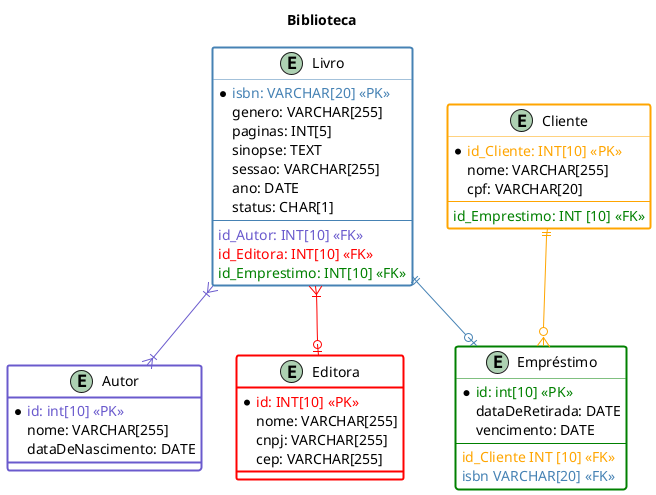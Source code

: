 @startuml biblioteca
title Biblioteca

entity Livro #white;line.bold;line:SteelBlue{
    *<color: SteelBlue>isbn: VARCHAR[20] <<PK>>
    genero: VARCHAR[255]
    paginas: INT[5]
    sinopse: TEXT
    sessao: VARCHAR[255]
    ano: DATE
    status: CHAR[1]
    --
    <color: SlateBlue>id_Autor: INT[10] <<FK>>
    <color: Red>id_Editora: INT[10] <<FK>>
    <color: Green>id_Emprestimo: INT[10] <<FK>>
}

entity Autor #white;line.bold;line:Slateblue{
    *<color: SlateBlue>id: int[10] <<PK>>
    nome: VARCHAR[255]
    dataDeNascimento: DATE


}

entity Editora #white;line.bold;line:Red{
    *<color: Red>id: INT[10] <<PK>>
    nome: VARCHAR[255]
    cnpj: VARCHAR[255]
    cep: VARCHAR[255]
    
}

entity Empréstimo #white;line.bold;line:Green{
    *<color: Green>id: int[10] <<PK>>
    dataDeRetirada: DATE
    vencimento: DATE  
    --
    <color: Orange>id_Cliente INT [10] <<FK>>
    <color: SteelBlue>isbn VARCHAR[20] <<FK>>
}

entity Cliente #white;line.bold;line:Orange{
    *<color: Orange>id_Cliente: INT[10] <<PK>>
    nome: VARCHAR[255]
    cpf: VARCHAR[20]
    --
    <color: Green>id_Emprestimo: INT [10] <<FK>>
}

Livro }|-[#SlateBlue]-|{ Autor
Livro }|-[#Red]-o| Editora
Livro ||-[#SteelBlue]-o| Empréstimo
Cliente ||-[#Orange]-o{ Empréstimo
@enduml